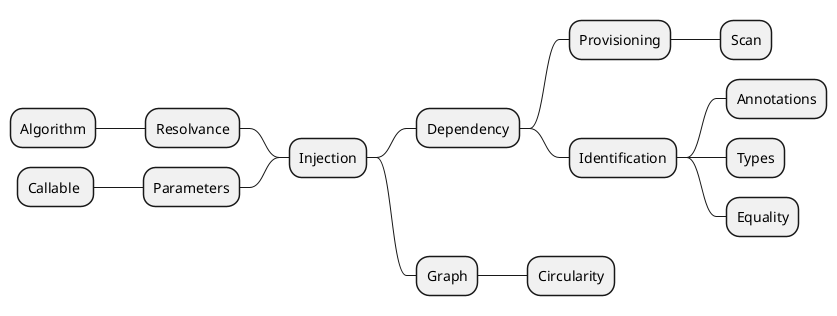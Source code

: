 @startmindmap
* Injection
	* Dependency
		* Provisioning
			* Scan
		* Identification
			* Annotations
			* Types
			* Equality
	* Graph
		* Circularity
left side
	* Resolvance
		* Algorithm
	* Parameters
		* Callable 
@endmainmap